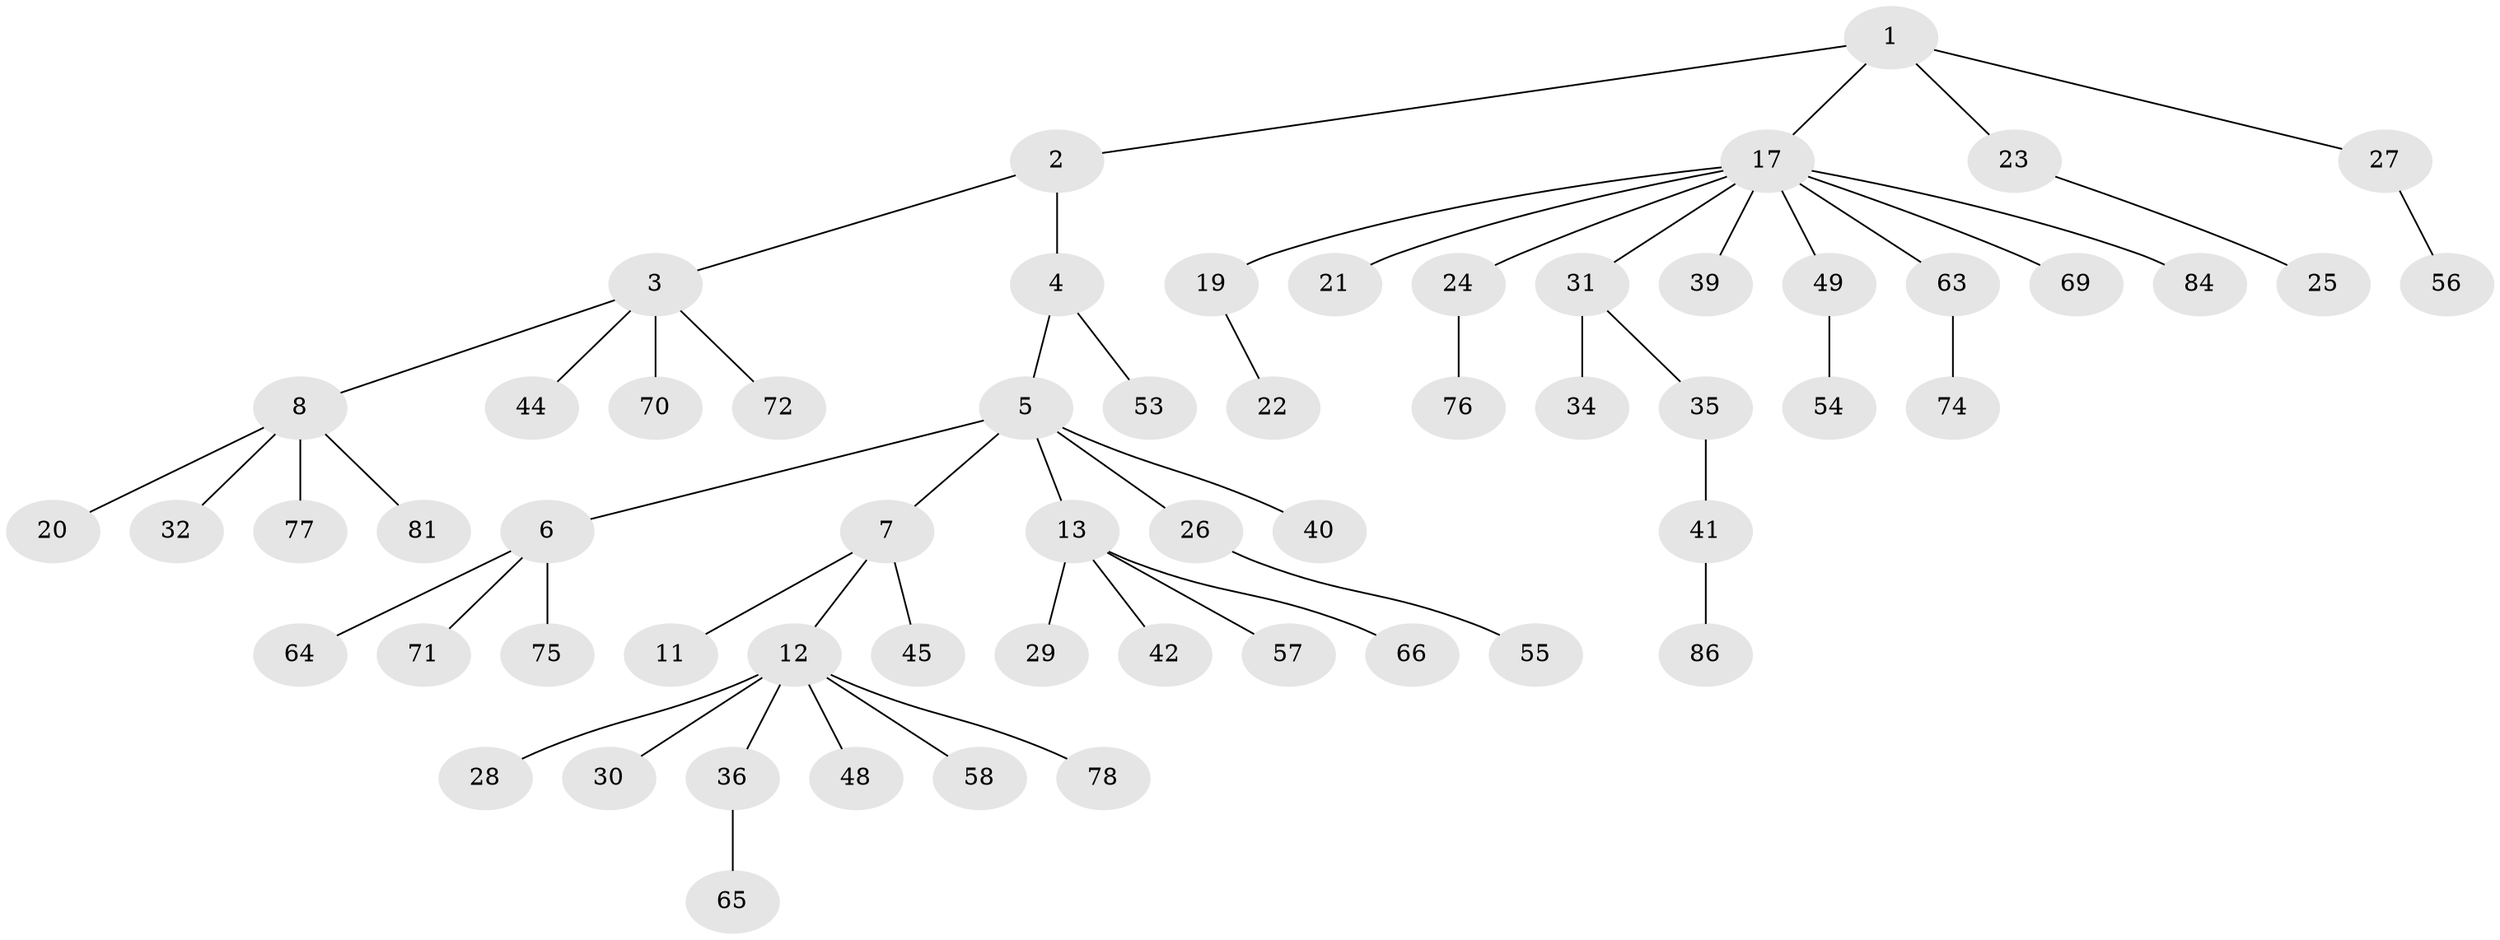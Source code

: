 // Generated by graph-tools (version 1.1) at 2025/24/03/03/25 07:24:08]
// undirected, 59 vertices, 58 edges
graph export_dot {
graph [start="1"]
  node [color=gray90,style=filled];
  1 [super="+16"];
  2 [super="+67"];
  3 [super="+52"];
  4 [super="+68"];
  5 [super="+10"];
  6 [super="+51"];
  7 [super="+9"];
  8 [super="+15"];
  11 [super="+43"];
  12 [super="+37"];
  13 [super="+14"];
  17 [super="+18"];
  19 [super="+33"];
  20;
  21 [super="+82"];
  22;
  23 [super="+47"];
  24 [super="+38"];
  25 [super="+87"];
  26 [super="+50"];
  27;
  28 [super="+46"];
  29;
  30;
  31;
  32;
  34 [super="+60"];
  35 [super="+79"];
  36 [super="+62"];
  39 [super="+73"];
  40;
  41 [super="+85"];
  42 [super="+59"];
  44 [super="+61"];
  45 [super="+80"];
  48;
  49;
  53;
  54;
  55;
  56;
  57;
  58;
  63;
  64;
  65 [super="+83"];
  66;
  69;
  70;
  71;
  72;
  74;
  75;
  76;
  77;
  78;
  81;
  84;
  86;
  1 -- 2;
  1 -- 23;
  1 -- 27;
  1 -- 17;
  2 -- 3;
  2 -- 4;
  3 -- 8;
  3 -- 44;
  3 -- 72;
  3 -- 70;
  4 -- 5;
  4 -- 53;
  5 -- 6;
  5 -- 7;
  5 -- 13;
  5 -- 40;
  5 -- 26;
  6 -- 64;
  6 -- 71;
  6 -- 75;
  7 -- 11;
  7 -- 12;
  7 -- 45;
  8 -- 20;
  8 -- 77;
  8 -- 81;
  8 -- 32;
  12 -- 28;
  12 -- 30;
  12 -- 36;
  12 -- 48;
  12 -- 78;
  12 -- 58;
  13 -- 29;
  13 -- 42;
  13 -- 57;
  13 -- 66;
  17 -- 21;
  17 -- 24;
  17 -- 39;
  17 -- 84;
  17 -- 49;
  17 -- 19;
  17 -- 69;
  17 -- 63;
  17 -- 31;
  19 -- 22;
  23 -- 25;
  24 -- 76;
  26 -- 55;
  27 -- 56;
  31 -- 34;
  31 -- 35;
  35 -- 41;
  36 -- 65;
  41 -- 86;
  49 -- 54;
  63 -- 74;
}
